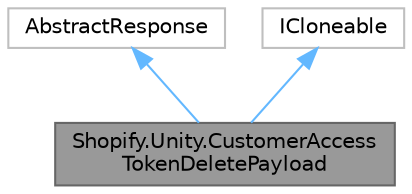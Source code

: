 digraph "Shopify.Unity.CustomerAccessTokenDeletePayload"
{
 // LATEX_PDF_SIZE
  bgcolor="transparent";
  edge [fontname=Helvetica,fontsize=10,labelfontname=Helvetica,labelfontsize=10];
  node [fontname=Helvetica,fontsize=10,shape=box,height=0.2,width=0.4];
  Node1 [id="Node000001",label="Shopify.Unity.CustomerAccess\lTokenDeletePayload",height=0.2,width=0.4,color="gray40", fillcolor="grey60", style="filled", fontcolor="black",tooltip="Return type for customerAccessTokenDelete mutation."];
  Node2 -> Node1 [id="edge3_Node000001_Node000002",dir="back",color="steelblue1",style="solid",tooltip=" "];
  Node2 [id="Node000002",label="AbstractResponse",height=0.2,width=0.4,color="grey75", fillcolor="white", style="filled",URL="$class_shopify_1_1_unity_1_1_s_d_k_1_1_abstract_response.html",tooltip=" "];
  Node3 -> Node1 [id="edge4_Node000001_Node000003",dir="back",color="steelblue1",style="solid",tooltip=" "];
  Node3 [id="Node000003",label="ICloneable",height=0.2,width=0.4,color="grey75", fillcolor="white", style="filled",tooltip=" "];
}
